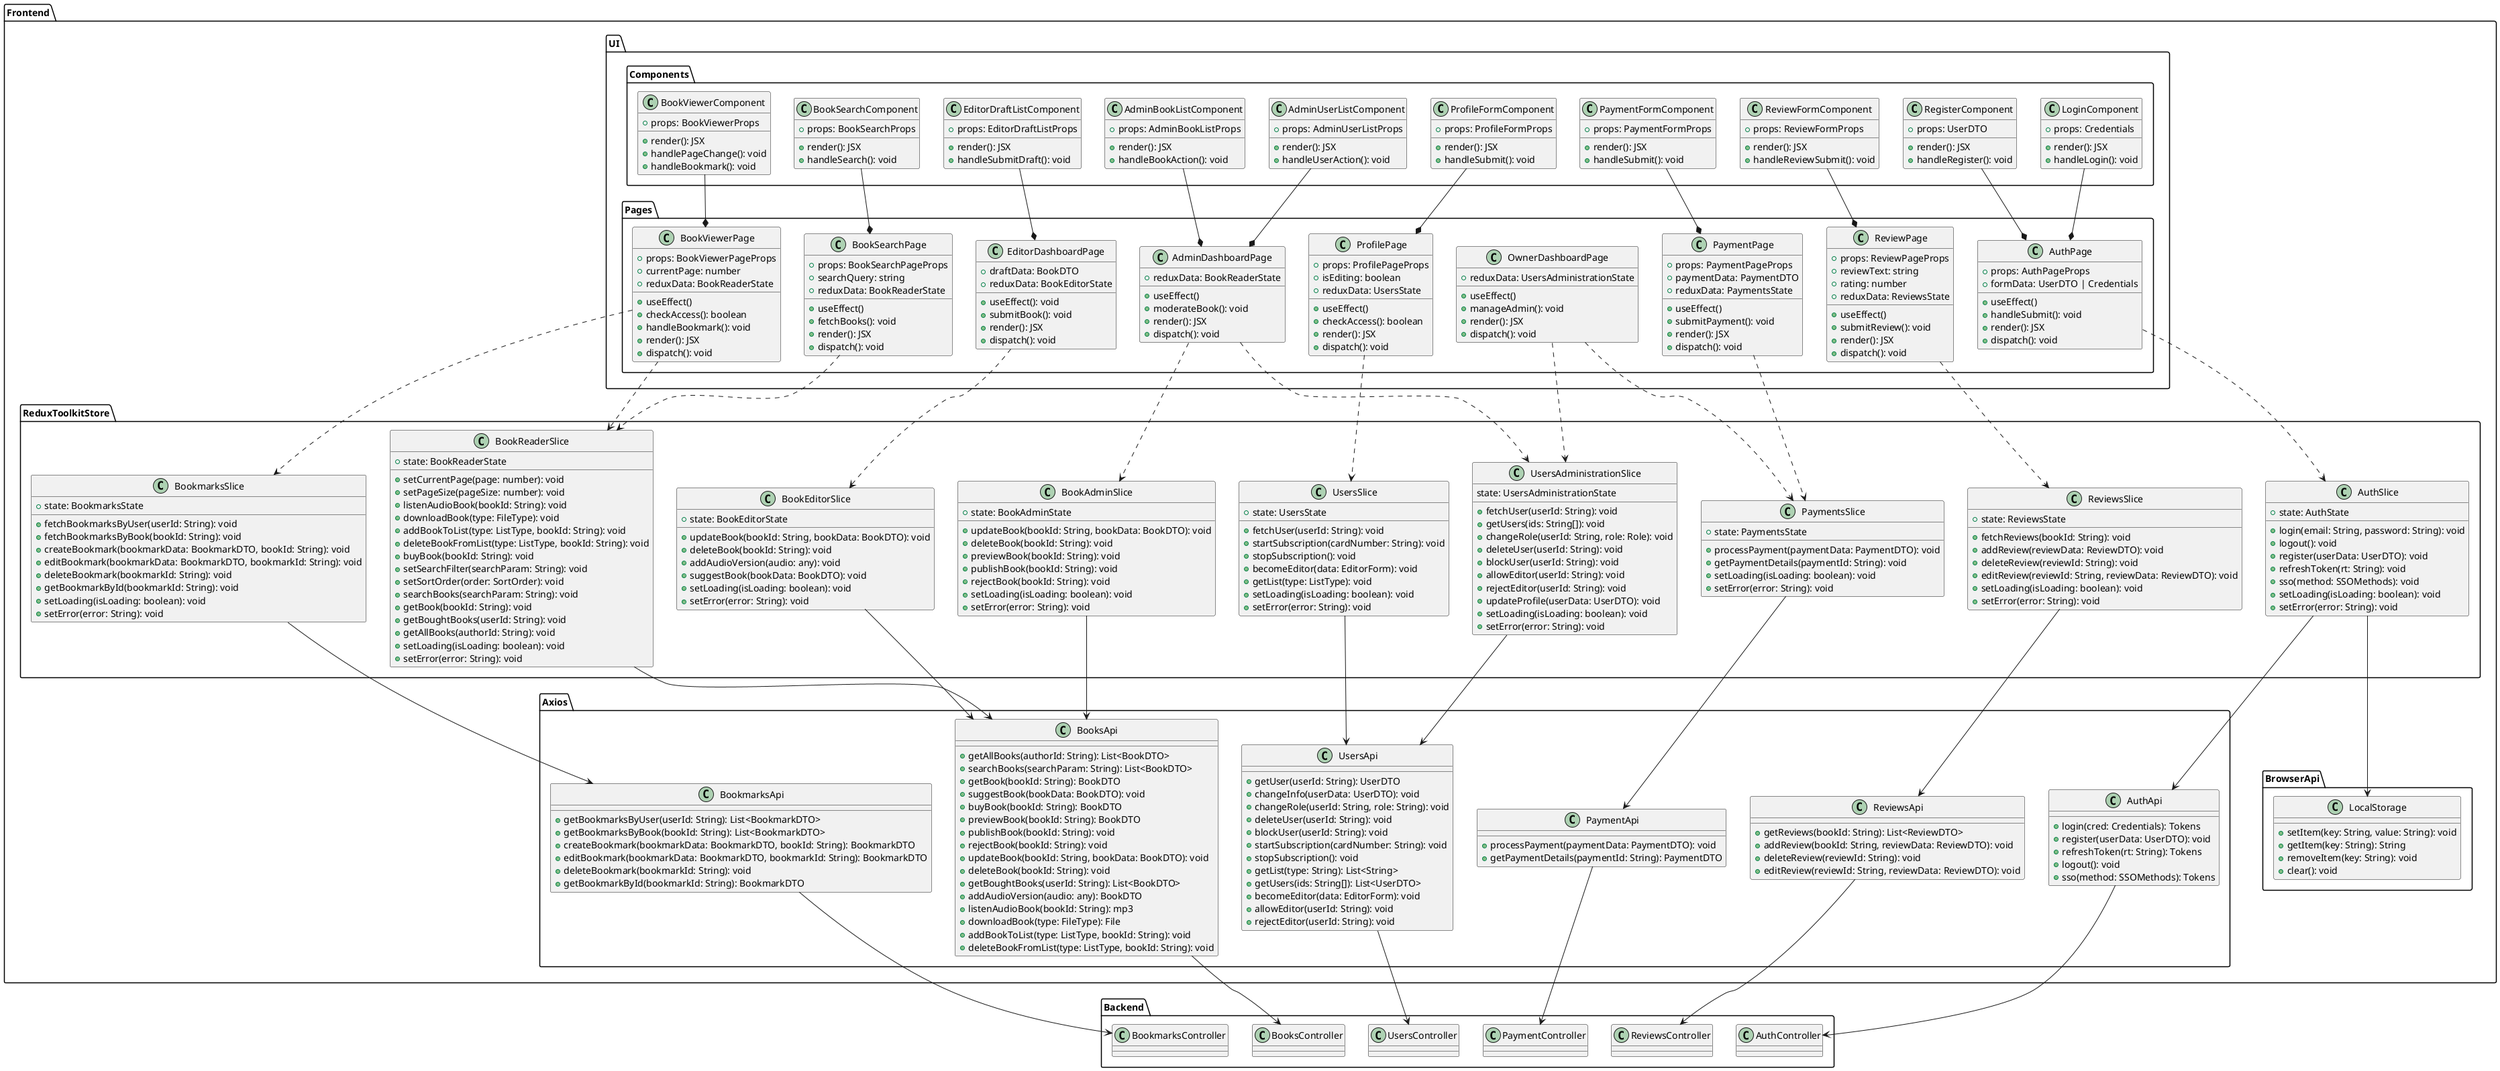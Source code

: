 @startuml
package "Frontend" {

  package "UI" {
    package "Components" {

      class LoginComponent {
        + props: Credentials
        + render(): JSX
        + handleLogin(): void
      }

      class RegisterComponent {
        + props: UserDTO
        + render(): JSX
        + handleRegister(): void
      }

      class ProfileFormComponent {
        + props: ProfileFormProps
        + render(): JSX
        + handleSubmit(): void
      }

      class BookSearchComponent {
        + props: BookSearchProps
        + render(): JSX
        + handleSearch(): void
      }

      class BookViewerComponent {
        + props: BookViewerProps
        + render(): JSX
        + handlePageChange(): void
        + handleBookmark(): void
      }

      class PaymentFormComponent {
        + props: PaymentFormProps
        + render(): JSX
        + handleSubmit(): void
      }

      class ReviewFormComponent {
        + props: ReviewFormProps
        + render(): JSX
        + handleReviewSubmit(): void
      }

      class AdminBookListComponent {
        + props: AdminBookListProps
        + render(): JSX
        + handleBookAction(): void
      }

      class AdminUserListComponent {
        + props: AdminUserListProps
        + render(): JSX
        + handleUserAction(): void
      }

      class EditorDraftListComponent {
        + props: EditorDraftListProps
        + render(): JSX
        + handleSubmitDraft(): void
      }

    }

    package "Pages" {
      class AuthPage {
        + props: AuthPageProps
        + formData: UserDTO | Credentials
        + useEffect()
        + handleSubmit(): void
        + render(): JSX
        + dispatch(): void
      }

      class ProfilePage {
        + props: ProfilePageProps
        + isEditing: boolean
        + reduxData: UsersState
        + useEffect()
        + checkAccess(): boolean
        + render(): JSX
        + dispatch(): void
      }

      class BookSearchPage {
        + props: BookSearchPageProps
        + searchQuery: string
        + reduxData: BookReaderState
        + useEffect()
        + fetchBooks(): void
        + render(): JSX
        + dispatch(): void
      }

      class BookViewerPage {
        + props: BookViewerPageProps
        + currentPage: number
        + reduxData: BookReaderState
        + useEffect()
        + checkAccess(): boolean
        + handleBookmark(): void
        + render(): JSX
        + dispatch(): void
      }

      class PaymentPage {
        + props: PaymentPageProps
        + paymentData: PaymentDTO
        + reduxData: PaymentsState
        + useEffect()
        + submitPayment(): void
        + render(): JSX
        + dispatch(): void
      }

      class ReviewPage {
        + props: ReviewPageProps
        + reviewText: string
        + rating: number
        + reduxData: ReviewsState
        + useEffect()
        + submitReview(): void
        + render(): JSX
        + dispatch(): void
      }

      class AdminDashboardPage {
        + reduxData: BookReaderState
        + useEffect()
        + moderateBook(): void
        + render(): JSX
        + dispatch(): void
      }

      class OwnerDashboardPage {
        + reduxData: UsersAdministrationState
        + useEffect()
        + manageAdmin(): void
        + render(): JSX
        + dispatch(): void
      }

      class EditorDashboardPage {
        + draftData: BookDTO
        + reduxData: BookEditorState
        + useEffect(): void
        + submitBook(): void
        + render(): JSX
        + dispatch(): void
      }
    }
  }

  LoginComponent --* AuthPage
  RegisterComponent --* AuthPage
  ProfileFormComponent --* ProfilePage
  BookSearchComponent --* BookSearchPage
  BookViewerComponent --* BookViewerPage
  PaymentFormComponent --* PaymentPage
  ReviewFormComponent --* ReviewPage
  AdminBookListComponent --* AdminDashboardPage
  AdminUserListComponent --* AdminDashboardPage
  EditorDraftListComponent --* EditorDashboardPage

  AuthPage ..> ReduxToolkitStore.AuthSlice
  ProfilePage ..> ReduxToolkitStore.UsersSlice
  BookSearchPage ..> ReduxToolkitStore.BookReaderSlice
  BookViewerPage ..> ReduxToolkitStore.BookReaderSlice
  BookViewerPage ..> ReduxToolkitStore.BookmarksSlice
  PaymentPage ..> ReduxToolkitStore.PaymentsSlice
  ReviewPage ..> ReduxToolkitStore.ReviewsSlice
  AdminDashboardPage ..> ReduxToolkitStore.UsersAdministrationSlice
  AdminDashboardPage ..> ReduxToolkitStore.BookAdminSlice
  OwnerDashboardPage ..> ReduxToolkitStore.UsersAdministrationSlice
  OwnerDashboardPage ..> ReduxToolkitStore.PaymentsSlice
  EditorDashboardPage ..> ReduxToolkitStore.BookEditorSlice

  package "ReduxToolkitStore" {

    class AuthSlice {
      + state: AuthState
      + login(email: String, password: String): void
      + logout(): void
      + register(userData: UserDTO): void
      + refreshToken(rt: String): void
      + sso(method: SSOMethods): void
      + setLoading(isLoading: boolean): void
      + setError(error: String): void
    }

    class BookAdminSlice {
      + state: BookAdminState
      + updateBook(bookId: String, bookData: BookDTO): void
      + deleteBook(bookId: String): void
      + previewBook(bookId: String): void
      + publishBook(bookId: String): void
      + rejectBook(bookId: String): void
      + setLoading(isLoading: boolean): void
      + setError(error: String): void
    }

    class BookEditorSlice {
      + state: BookEditorState
      + updateBook(bookId: String, bookData: BookDTO): void
      + deleteBook(bookId: String): void
      + addAudioVersion(audio: any): void
      + suggestBook(bookData: BookDTO): void
      + setLoading(isLoading: boolean): void
      + setError(error: String): void
    }

    class BookReaderSlice {
      + state: BookReaderState
      + setCurrentPage(page: number): void
      + setPageSize(pageSize: number): void
      + listenAudioBook(bookId: String): void
      + downloadBook(type: FileType): void
      + addBookToList(type: ListType, bookId: String): void
      + deleteBookFromList(type: ListType, bookId: String): void
      + buyBook(bookId: String): void
      + setSearchFilter(searchParam: String): void
      + setSortOrder(order: SortOrder): void
      + searchBooks(searchParam: String): void
      + getBook(bookId: String): void
      + getBoughtBooks(userId: String): void
      + getAllBooks(authorId: String): void
      + setLoading(isLoading: boolean): void
      + setError(error: String): void
    }

    class ReviewsSlice {
      + state: ReviewsState
      + fetchReviews(bookId: String): void
      + addReview(reviewData: ReviewDTO): void
      + deleteReview(reviewId: String): void
      + editReview(reviewId: String, reviewData: ReviewDTO): void
      + setLoading(isLoading: boolean): void
      + setError(error: String): void
    }

    class PaymentsSlice {
      + state: PaymentsState
      + processPayment(paymentData: PaymentDTO): void
      + getPaymentDetails(paymentId: String): void
      + setLoading(isLoading: boolean): void
      + setError(error: String): void
    }

    class UsersAdministrationSlice {
      state: UsersAdministrationState
      + fetchUser(userId: String): void
      + getUsers(ids: String[]): void
      + changeRole(userId: String, role: Role): void
      + deleteUser(userId: String): void
      + blockUser(userId: String): void
      + allowEditor(userId: String): void
      + rejectEditor(userId: String): void
      + updateProfile(userData: UserDTO): void
      + setLoading(isLoading: boolean): void
      + setError(error: String): void
    }

    class UsersSlice {
      + state: UsersState
      + fetchUser(userId: String): void
      + startSubscription(cardNumber: String): void
      + stopSubscription(): void
      + becomeEditor(data: EditorForm): void
      + getList(type: ListType): void
      + setLoading(isLoading: boolean): void
      + setError(error: String): void
    }

    class BookmarksSlice {
      + state: BookmarksState
      + fetchBookmarksByUser(userId: String): void
      + fetchBookmarksByBook(bookId: String): void
      + createBookmark(bookmarkData: BookmarkDTO, bookId: String): void
      + editBookmark(bookmarkData: BookmarkDTO, bookmarkId: String): void
      + deleteBookmark(bookmarkId: String): void
      + getBookmarkById(bookmarkId: String): void
      + setLoading(isLoading: boolean): void
      + setError(error: String): void
    }
  }

  AuthSlice --> Axios.AuthApi
  BookAdminSlice --> Axios.BooksApi
  BookEditorSlice --> Axios.BooksApi
  BookReaderSlice --> Axios.BooksApi
  ReviewsSlice --> Axios.ReviewsApi
  PaymentsSlice --> Axios.PaymentApi
  UsersSlice --> Axios.UsersApi
  UsersAdministrationSlice --> Axios.UsersApi
  BookmarksSlice --> Axios.BookmarksApi

  package "Axios" {

    class AuthApi {
      + login(cred: Credentials): Tokens
      + register(userData: UserDTO): void
      + refreshToken(rt: String): Tokens
      + logout(): void
      + sso(method: SSOMethods): Tokens
    }

    class BooksApi {
      + getAllBooks(authorId: String): List<BookDTO>
      + searchBooks(searchParam: String): List<BookDTO>
      + getBook(bookId: String): BookDTO
      + suggestBook(bookData: BookDTO): void
      + buyBook(bookId: String): BookDTO
      + previewBook(bookId: String): BookDTO
      + publishBook(bookId: String): void
      + rejectBook(bookId: String): void
      + updateBook(bookId: String, bookData: BookDTO): void
      + deleteBook(bookId: String): void
      + getBoughtBooks(userId: String): List<BookDTO>
      + addAudioVersion(audio: any): BookDTO
      + listenAudioBook(bookId: String): mp3
      + downloadBook(type: FileType): File
      + addBookToList(type: ListType, bookId: String): void
      + deleteBookFromList(type: ListType, bookId: String): void
    }

    class ReviewsApi {
      + getReviews(bookId: String): List<ReviewDTO>
      + addReview(bookId: String, reviewData: ReviewDTO): void
      + deleteReview(reviewId: String): void
      + editReview(reviewId: String, reviewData: ReviewDTO): void
    }

    class PaymentApi {
      + processPayment(paymentData: PaymentDTO): void
      + getPaymentDetails(paymentId: String): PaymentDTO
    }

    class UsersApi {
      + getUser(userId: String): UserDTO
      + changeInfo(userData: UserDTO): void
      + changeRole(userId: String, role: String): void
      + deleteUser(userId: String): void
      + blockUser(userId: String): void
      + startSubscription(cardNumber: String): void
      + stopSubscription(): void
      + getList(type: String): List<String>
      + getUsers(ids: String[]): List<UserDTO>
      + becomeEditor(data: EditorForm): void
      + allowEditor(userId: String): void
      + rejectEditor(userId: String): void
    }

    class BookmarksApi {
      + getBookmarksByUser(userId: String): List<BookmarkDTO>
      + getBookmarksByBook(bookId: String): List<BookmarkDTO>
      + createBookmark(bookmarkData: BookmarkDTO, bookId: String): BookmarkDTO
      + editBookmark(bookmarkData: BookmarkDTO, bookmarkId: String): BookmarkDTO
      + deleteBookmark(bookmarkId: String): void
      + getBookmarkById(bookmarkId: String): BookmarkDTO
    }
  }

  package "BrowserApi" {
    class LocalStorage {
      + setItem(key: String, value: String): void
      + getItem(key: String): String
      + removeItem(key: String): void
      + clear(): void
    }
  }

  AuthSlice --> BrowserApi.LocalStorage
}

package "Backend" {
  class AuthController {}
  class BooksController {}
  class ReviewsController {}
  class PaymentController {}
  class UsersController {}
  class BookmarksController {}
}

AuthApi --> AuthController
BooksApi --> BooksController
ReviewsApi --> ReviewsController
PaymentApi --> PaymentController
UsersApi --> UsersController
BookmarksApi --> BookmarksController
@enduml
